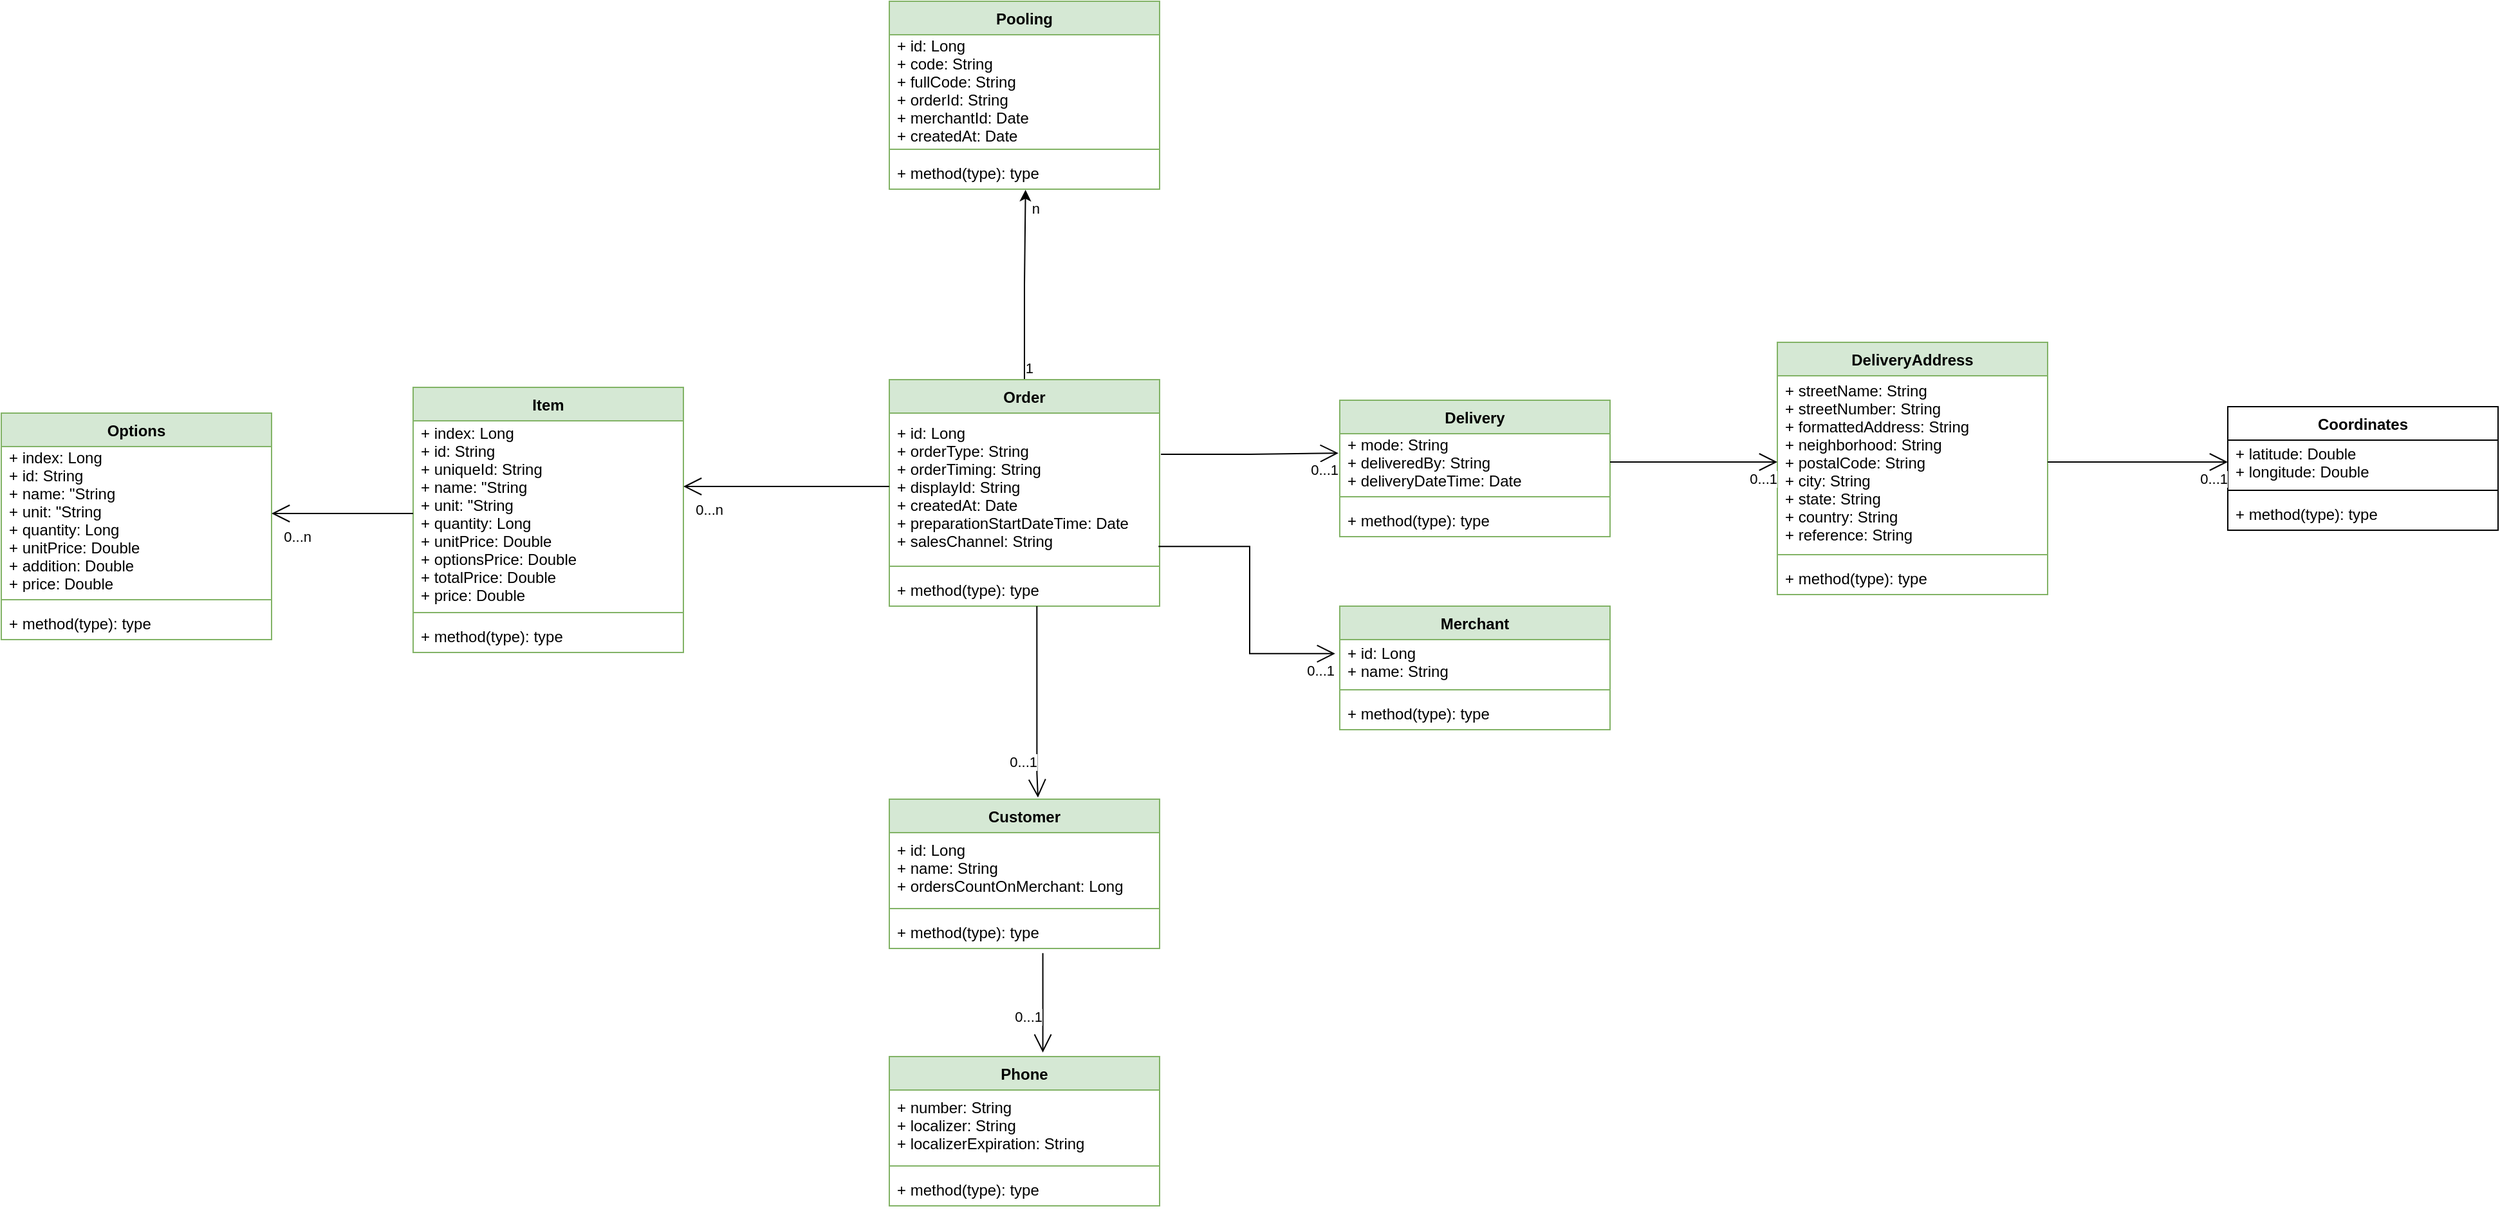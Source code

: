 <mxfile version="20.7.4" type="github"><diagram id="C5RBs43oDa-KdzZeNtuy" name="Page-1"><mxGraphModel dx="1566" dy="1559" grid="1" gridSize="10" guides="1" tooltips="1" connect="1" arrows="1" fold="1" page="1" pageScale="1" pageWidth="827" pageHeight="1169" math="0" shadow="0"><root><mxCell id="WIyWlLk6GJQsqaUBKTNV-0"/><mxCell id="WIyWlLk6GJQsqaUBKTNV-1" parent="WIyWlLk6GJQsqaUBKTNV-0"/><mxCell id="MhJyDKK-E_zmOzIPx0ev-69" style="edgeStyle=orthogonalEdgeStyle;rounded=0;orthogonalLoop=1;jettySize=auto;html=1;entryX=0.504;entryY=1.017;entryDx=0;entryDy=0;entryPerimeter=0;startArrow=none;startFill=0;" edge="1" parent="WIyWlLk6GJQsqaUBKTNV-1" source="MhJyDKK-E_zmOzIPx0ev-3" target="MhJyDKK-E_zmOzIPx0ev-68"><mxGeometry relative="1" as="geometry"/></mxCell><mxCell id="MhJyDKK-E_zmOzIPx0ev-3" value="Order" style="swimlane;fontStyle=1;align=center;verticalAlign=top;childLayout=stackLayout;horizontal=1;startSize=26;horizontalStack=0;resizeParent=1;resizeParentMax=0;resizeLast=0;collapsible=1;marginBottom=0;fillColor=#d5e8d4;strokeColor=#82b366;" vertex="1" parent="WIyWlLk6GJQsqaUBKTNV-1"><mxGeometry x="20" y="44" width="210" height="176" as="geometry"/></mxCell><mxCell id="MhJyDKK-E_zmOzIPx0ev-4" value="+ id: Long&#10;+ orderType: String&#10;+ orderTiming: String&#10;+ displayId: String&#10;+ createdAt: Date&#10;+ preparationStartDateTime: Date&#10;+ salesChannel: String" style="text;strokeColor=none;fillColor=none;align=left;verticalAlign=middle;spacingLeft=4;spacingRight=4;overflow=hidden;rotatable=0;points=[[0,0.5],[1,0.5]];portConstraint=eastwest;strokeWidth=1;spacing=2;spacingBottom=0;spacingTop=0;horizontal=1;" vertex="1" parent="MhJyDKK-E_zmOzIPx0ev-3"><mxGeometry y="26" width="210" height="114" as="geometry"/></mxCell><mxCell id="MhJyDKK-E_zmOzIPx0ev-5" value="" style="line;strokeWidth=1;fillColor=none;align=left;verticalAlign=middle;spacingTop=-1;spacingLeft=3;spacingRight=3;rotatable=0;labelPosition=right;points=[];portConstraint=eastwest;strokeColor=inherit;" vertex="1" parent="MhJyDKK-E_zmOzIPx0ev-3"><mxGeometry y="140" width="210" height="10" as="geometry"/></mxCell><mxCell id="MhJyDKK-E_zmOzIPx0ev-6" value="+ method(type): type" style="text;strokeColor=none;fillColor=none;align=left;verticalAlign=top;spacingLeft=4;spacingRight=4;overflow=hidden;rotatable=0;points=[[0,0.5],[1,0.5]];portConstraint=eastwest;" vertex="1" parent="MhJyDKK-E_zmOzIPx0ev-3"><mxGeometry y="150" width="210" height="26" as="geometry"/></mxCell><mxCell id="MhJyDKK-E_zmOzIPx0ev-8" value="Delivery" style="swimlane;fontStyle=1;align=center;verticalAlign=top;childLayout=stackLayout;horizontal=1;startSize=26;horizontalStack=0;resizeParent=1;resizeParentMax=0;resizeLast=0;collapsible=1;marginBottom=0;fillColor=#d5e8d4;strokeColor=#82b366;" vertex="1" parent="WIyWlLk6GJQsqaUBKTNV-1"><mxGeometry x="370" y="60" width="210" height="106" as="geometry"/></mxCell><mxCell id="MhJyDKK-E_zmOzIPx0ev-9" value="+ mode: String&#10;+ deliveredBy: String&#10;+ deliveryDateTime: Date" style="text;strokeColor=none;fillColor=none;align=left;verticalAlign=middle;spacingLeft=4;spacingRight=4;overflow=hidden;rotatable=0;points=[[0,0.5],[1,0.5]];portConstraint=eastwest;strokeWidth=1;spacing=2;spacingBottom=0;spacingTop=0;horizontal=1;" vertex="1" parent="MhJyDKK-E_zmOzIPx0ev-8"><mxGeometry y="26" width="210" height="44" as="geometry"/></mxCell><mxCell id="MhJyDKK-E_zmOzIPx0ev-10" value="" style="line;strokeWidth=1;fillColor=none;align=left;verticalAlign=middle;spacingTop=-1;spacingLeft=3;spacingRight=3;rotatable=0;labelPosition=right;points=[];portConstraint=eastwest;strokeColor=inherit;" vertex="1" parent="MhJyDKK-E_zmOzIPx0ev-8"><mxGeometry y="70" width="210" height="10" as="geometry"/></mxCell><mxCell id="MhJyDKK-E_zmOzIPx0ev-11" value="+ method(type): type" style="text;strokeColor=none;fillColor=none;align=left;verticalAlign=top;spacingLeft=4;spacingRight=4;overflow=hidden;rotatable=0;points=[[0,0.5],[1,0.5]];portConstraint=eastwest;" vertex="1" parent="MhJyDKK-E_zmOzIPx0ev-8"><mxGeometry y="80" width="210" height="26" as="geometry"/></mxCell><mxCell id="MhJyDKK-E_zmOzIPx0ev-14" value="" style="endArrow=open;html=1;endSize=12;startArrow=none;startSize=14;startFill=0;edgeStyle=orthogonalEdgeStyle;rounded=0;exitX=1.005;exitY=0.281;exitDx=0;exitDy=0;exitPerimeter=0;entryX=-0.005;entryY=0.343;entryDx=0;entryDy=0;entryPerimeter=0;" edge="1" parent="WIyWlLk6GJQsqaUBKTNV-1" source="MhJyDKK-E_zmOzIPx0ev-4" target="MhJyDKK-E_zmOzIPx0ev-9"><mxGeometry relative="1" as="geometry"><mxPoint x="254" y="110" as="sourcePoint"/><mxPoint x="414" y="110" as="targetPoint"/><Array as="points"><mxPoint x="300" y="102"/></Array></mxGeometry></mxCell><mxCell id="MhJyDKK-E_zmOzIPx0ev-16" value="0...1" style="edgeLabel;resizable=0;html=1;align=right;verticalAlign=top;strokeWidth=1;" connectable="0" vertex="1" parent="MhJyDKK-E_zmOzIPx0ev-14"><mxGeometry x="1" relative="1" as="geometry"/></mxCell><mxCell id="MhJyDKK-E_zmOzIPx0ev-17" value="DeliveryAddress" style="swimlane;fontStyle=1;align=center;verticalAlign=top;childLayout=stackLayout;horizontal=1;startSize=26;horizontalStack=0;resizeParent=1;resizeParentMax=0;resizeLast=0;collapsible=1;marginBottom=0;fillColor=#d5e8d4;strokeColor=#82b366;" vertex="1" parent="WIyWlLk6GJQsqaUBKTNV-1"><mxGeometry x="710" y="15" width="210" height="196" as="geometry"/></mxCell><mxCell id="MhJyDKK-E_zmOzIPx0ev-18" value="+ streetName: String&#10;+ streetNumber: String&#10;+ formattedAddress: String&#10;+ neighborhood: String&#10;+ postalCode: String&#10;+ city: String&#10;+ state: String&#10;+ country: String&#10;+ reference: String" style="text;strokeColor=none;fillColor=none;align=left;verticalAlign=middle;spacingLeft=4;spacingRight=4;overflow=hidden;rotatable=0;points=[[0,0.5],[1,0.5]];portConstraint=eastwest;strokeWidth=1;spacing=2;spacingBottom=0;spacingTop=0;horizontal=1;" vertex="1" parent="MhJyDKK-E_zmOzIPx0ev-17"><mxGeometry y="26" width="210" height="134" as="geometry"/></mxCell><mxCell id="MhJyDKK-E_zmOzIPx0ev-19" value="" style="line;strokeWidth=1;fillColor=none;align=left;verticalAlign=middle;spacingTop=-1;spacingLeft=3;spacingRight=3;rotatable=0;labelPosition=right;points=[];portConstraint=eastwest;strokeColor=inherit;" vertex="1" parent="MhJyDKK-E_zmOzIPx0ev-17"><mxGeometry y="160" width="210" height="10" as="geometry"/></mxCell><mxCell id="MhJyDKK-E_zmOzIPx0ev-20" value="+ method(type): type" style="text;strokeColor=none;fillColor=none;align=left;verticalAlign=top;spacingLeft=4;spacingRight=4;overflow=hidden;rotatable=0;points=[[0,0.5],[1,0.5]];portConstraint=eastwest;" vertex="1" parent="MhJyDKK-E_zmOzIPx0ev-17"><mxGeometry y="170" width="210" height="26" as="geometry"/></mxCell><mxCell id="MhJyDKK-E_zmOzIPx0ev-21" value="" style="endArrow=open;html=1;endSize=12;startArrow=none;startSize=14;startFill=0;edgeStyle=orthogonalEdgeStyle;rounded=0;exitX=1;exitY=0.5;exitDx=0;exitDy=0;entryX=0;entryY=0.5;entryDx=0;entryDy=0;" edge="1" parent="WIyWlLk6GJQsqaUBKTNV-1" source="MhJyDKK-E_zmOzIPx0ev-9" target="MhJyDKK-E_zmOzIPx0ev-18"><mxGeometry relative="1" as="geometry"><mxPoint x="560" y="200.274" as="sourcePoint"/><mxPoint x="697.69" y="200" as="targetPoint"/></mxGeometry></mxCell><mxCell id="MhJyDKK-E_zmOzIPx0ev-22" value="0...1" style="edgeLabel;resizable=0;html=1;align=right;verticalAlign=top;strokeWidth=1;" connectable="0" vertex="1" parent="MhJyDKK-E_zmOzIPx0ev-21"><mxGeometry x="1" relative="1" as="geometry"/></mxCell><mxCell id="MhJyDKK-E_zmOzIPx0ev-23" value="Coordinates" style="swimlane;fontStyle=1;align=center;verticalAlign=top;childLayout=stackLayout;horizontal=1;startSize=26;horizontalStack=0;resizeParent=1;resizeParentMax=0;resizeLast=0;collapsible=1;marginBottom=0;" vertex="1" parent="WIyWlLk6GJQsqaUBKTNV-1"><mxGeometry x="1060" y="65" width="210" height="96" as="geometry"/></mxCell><mxCell id="MhJyDKK-E_zmOzIPx0ev-24" value="+ latitude: Double&#10;+ longitude: Double" style="text;strokeColor=none;fillColor=none;align=left;verticalAlign=middle;spacingLeft=4;spacingRight=4;overflow=hidden;rotatable=0;points=[[0,0.5],[1,0.5]];portConstraint=eastwest;strokeWidth=1;spacing=2;spacingBottom=0;spacingTop=0;horizontal=1;" vertex="1" parent="MhJyDKK-E_zmOzIPx0ev-23"><mxGeometry y="26" width="210" height="34" as="geometry"/></mxCell><mxCell id="MhJyDKK-E_zmOzIPx0ev-25" value="" style="line;strokeWidth=1;fillColor=none;align=left;verticalAlign=middle;spacingTop=-1;spacingLeft=3;spacingRight=3;rotatable=0;labelPosition=right;points=[];portConstraint=eastwest;strokeColor=inherit;" vertex="1" parent="MhJyDKK-E_zmOzIPx0ev-23"><mxGeometry y="60" width="210" height="10" as="geometry"/></mxCell><mxCell id="MhJyDKK-E_zmOzIPx0ev-26" value="+ method(type): type" style="text;strokeColor=none;fillColor=none;align=left;verticalAlign=top;spacingLeft=4;spacingRight=4;overflow=hidden;rotatable=0;points=[[0,0.5],[1,0.5]];portConstraint=eastwest;" vertex="1" parent="MhJyDKK-E_zmOzIPx0ev-23"><mxGeometry y="70" width="210" height="26" as="geometry"/></mxCell><mxCell id="MhJyDKK-E_zmOzIPx0ev-27" value="" style="endArrow=open;html=1;endSize=12;startArrow=none;startSize=14;startFill=0;edgeStyle=orthogonalEdgeStyle;rounded=0;exitX=1;exitY=0.5;exitDx=0;exitDy=0;entryX=0;entryY=0.5;entryDx=0;entryDy=0;" edge="1" parent="WIyWlLk6GJQsqaUBKTNV-1" source="MhJyDKK-E_zmOzIPx0ev-18" target="MhJyDKK-E_zmOzIPx0ev-24"><mxGeometry relative="1" as="geometry"><mxPoint x="950" y="118" as="sourcePoint"/><mxPoint x="1080" y="118" as="targetPoint"/></mxGeometry></mxCell><mxCell id="MhJyDKK-E_zmOzIPx0ev-28" value="0...1" style="edgeLabel;resizable=0;html=1;align=right;verticalAlign=top;strokeWidth=1;" connectable="0" vertex="1" parent="MhJyDKK-E_zmOzIPx0ev-27"><mxGeometry x="1" relative="1" as="geometry"/></mxCell><mxCell id="MhJyDKK-E_zmOzIPx0ev-29" value="Merchant" style="swimlane;fontStyle=1;align=center;verticalAlign=top;childLayout=stackLayout;horizontal=1;startSize=26;horizontalStack=0;resizeParent=1;resizeParentMax=0;resizeLast=0;collapsible=1;marginBottom=0;fillColor=#d5e8d4;strokeColor=#82b366;" vertex="1" parent="WIyWlLk6GJQsqaUBKTNV-1"><mxGeometry x="370" y="220" width="210" height="96" as="geometry"/></mxCell><mxCell id="MhJyDKK-E_zmOzIPx0ev-30" value="+ id: Long&#10;+ name: String" style="text;strokeColor=none;fillColor=none;align=left;verticalAlign=middle;spacingLeft=4;spacingRight=4;overflow=hidden;rotatable=0;points=[[0,0.5],[1,0.5]];portConstraint=eastwest;strokeWidth=1;spacing=2;spacingBottom=0;spacingTop=0;horizontal=1;" vertex="1" parent="MhJyDKK-E_zmOzIPx0ev-29"><mxGeometry y="26" width="210" height="34" as="geometry"/></mxCell><mxCell id="MhJyDKK-E_zmOzIPx0ev-31" value="" style="line;strokeWidth=1;fillColor=none;align=left;verticalAlign=middle;spacingTop=-1;spacingLeft=3;spacingRight=3;rotatable=0;labelPosition=right;points=[];portConstraint=eastwest;strokeColor=inherit;" vertex="1" parent="MhJyDKK-E_zmOzIPx0ev-29"><mxGeometry y="60" width="210" height="10" as="geometry"/></mxCell><mxCell id="MhJyDKK-E_zmOzIPx0ev-32" value="+ method(type): type" style="text;strokeColor=none;fillColor=none;align=left;verticalAlign=top;spacingLeft=4;spacingRight=4;overflow=hidden;rotatable=0;points=[[0,0.5],[1,0.5]];portConstraint=eastwest;" vertex="1" parent="MhJyDKK-E_zmOzIPx0ev-29"><mxGeometry y="70" width="210" height="26" as="geometry"/></mxCell><mxCell id="MhJyDKK-E_zmOzIPx0ev-33" value="" style="endArrow=open;html=1;endSize=12;startArrow=none;startSize=14;startFill=0;edgeStyle=orthogonalEdgeStyle;rounded=0;exitX=0.996;exitY=0.909;exitDx=0;exitDy=0;exitPerimeter=0;entryX=-0.017;entryY=0.321;entryDx=0;entryDy=0;entryPerimeter=0;" edge="1" parent="WIyWlLk6GJQsqaUBKTNV-1" source="MhJyDKK-E_zmOzIPx0ev-4" target="MhJyDKK-E_zmOzIPx0ev-30"><mxGeometry relative="1" as="geometry"><mxPoint x="241.05" y="190.274" as="sourcePoint"/><mxPoint x="378.74" y="190" as="targetPoint"/></mxGeometry></mxCell><mxCell id="MhJyDKK-E_zmOzIPx0ev-34" value="0...1" style="edgeLabel;resizable=0;html=1;align=right;verticalAlign=top;strokeWidth=1;" connectable="0" vertex="1" parent="MhJyDKK-E_zmOzIPx0ev-33"><mxGeometry x="1" relative="1" as="geometry"/></mxCell><mxCell id="MhJyDKK-E_zmOzIPx0ev-35" value="Customer" style="swimlane;fontStyle=1;align=center;verticalAlign=top;childLayout=stackLayout;horizontal=1;startSize=26;horizontalStack=0;resizeParent=1;resizeParentMax=0;resizeLast=0;collapsible=1;marginBottom=0;fillColor=#d5e8d4;strokeColor=#82b366;" vertex="1" parent="WIyWlLk6GJQsqaUBKTNV-1"><mxGeometry x="20" y="370" width="210" height="116" as="geometry"/></mxCell><mxCell id="MhJyDKK-E_zmOzIPx0ev-36" value="+ id: Long&#10;+ name: String&#10;+ ordersCountOnMerchant: Long" style="text;strokeColor=none;fillColor=none;align=left;verticalAlign=middle;spacingLeft=4;spacingRight=4;overflow=hidden;rotatable=0;points=[[0,0.5],[1,0.5]];portConstraint=eastwest;strokeWidth=1;spacing=2;spacingBottom=0;spacingTop=0;horizontal=1;" vertex="1" parent="MhJyDKK-E_zmOzIPx0ev-35"><mxGeometry y="26" width="210" height="54" as="geometry"/></mxCell><mxCell id="MhJyDKK-E_zmOzIPx0ev-37" value="" style="line;strokeWidth=1;fillColor=none;align=left;verticalAlign=middle;spacingTop=-1;spacingLeft=3;spacingRight=3;rotatable=0;labelPosition=right;points=[];portConstraint=eastwest;strokeColor=inherit;" vertex="1" parent="MhJyDKK-E_zmOzIPx0ev-35"><mxGeometry y="80" width="210" height="10" as="geometry"/></mxCell><mxCell id="MhJyDKK-E_zmOzIPx0ev-38" value="+ method(type): type" style="text;strokeColor=none;fillColor=none;align=left;verticalAlign=top;spacingLeft=4;spacingRight=4;overflow=hidden;rotatable=0;points=[[0,0.5],[1,0.5]];portConstraint=eastwest;" vertex="1" parent="MhJyDKK-E_zmOzIPx0ev-35"><mxGeometry y="90" width="210" height="26" as="geometry"/></mxCell><mxCell id="MhJyDKK-E_zmOzIPx0ev-39" value="Phone" style="swimlane;fontStyle=1;align=center;verticalAlign=top;childLayout=stackLayout;horizontal=1;startSize=26;horizontalStack=0;resizeParent=1;resizeParentMax=0;resizeLast=0;collapsible=1;marginBottom=0;fillColor=#d5e8d4;strokeColor=#82b366;" vertex="1" parent="WIyWlLk6GJQsqaUBKTNV-1"><mxGeometry x="20" y="570" width="210" height="116" as="geometry"/></mxCell><mxCell id="MhJyDKK-E_zmOzIPx0ev-40" value="+ number: String&#10;+ localizer: String&#10;+ localizerExpiration: String" style="text;strokeColor=none;fillColor=none;align=left;verticalAlign=middle;spacingLeft=4;spacingRight=4;overflow=hidden;rotatable=0;points=[[0,0.5],[1,0.5]];portConstraint=eastwest;strokeWidth=1;spacing=2;spacingBottom=0;spacingTop=0;horizontal=1;" vertex="1" parent="MhJyDKK-E_zmOzIPx0ev-39"><mxGeometry y="26" width="210" height="54" as="geometry"/></mxCell><mxCell id="MhJyDKK-E_zmOzIPx0ev-41" value="" style="line;strokeWidth=1;fillColor=none;align=left;verticalAlign=middle;spacingTop=-1;spacingLeft=3;spacingRight=3;rotatable=0;labelPosition=right;points=[];portConstraint=eastwest;strokeColor=inherit;" vertex="1" parent="MhJyDKK-E_zmOzIPx0ev-39"><mxGeometry y="80" width="210" height="10" as="geometry"/></mxCell><mxCell id="MhJyDKK-E_zmOzIPx0ev-42" value="+ method(type): type" style="text;strokeColor=none;fillColor=none;align=left;verticalAlign=top;spacingLeft=4;spacingRight=4;overflow=hidden;rotatable=0;points=[[0,0.5],[1,0.5]];portConstraint=eastwest;" vertex="1" parent="MhJyDKK-E_zmOzIPx0ev-39"><mxGeometry y="90" width="210" height="26" as="geometry"/></mxCell><mxCell id="MhJyDKK-E_zmOzIPx0ev-43" value="" style="endArrow=open;html=1;endSize=12;startArrow=none;startSize=14;startFill=0;edgeStyle=orthogonalEdgeStyle;rounded=0;exitX=0.546;exitY=1;exitDx=0;exitDy=0;exitPerimeter=0;entryX=0.55;entryY=-0.011;entryDx=0;entryDy=0;entryPerimeter=0;" edge="1" parent="WIyWlLk6GJQsqaUBKTNV-1" source="MhJyDKK-E_zmOzIPx0ev-6" target="MhJyDKK-E_zmOzIPx0ev-35"><mxGeometry relative="1" as="geometry"><mxPoint x="120.0" y="263.274" as="sourcePoint"/><mxPoint x="140" y="350" as="targetPoint"/><Array as="points"><mxPoint x="135" y="350"/></Array></mxGeometry></mxCell><mxCell id="MhJyDKK-E_zmOzIPx0ev-44" value="0...1" style="edgeLabel;resizable=0;html=1;align=right;verticalAlign=top;strokeWidth=1;" connectable="0" vertex="1" parent="MhJyDKK-E_zmOzIPx0ev-43"><mxGeometry x="1" relative="1" as="geometry"><mxPoint y="-41" as="offset"/></mxGeometry></mxCell><mxCell id="MhJyDKK-E_zmOzIPx0ev-45" value="" style="endArrow=open;html=1;endSize=12;startArrow=none;startSize=14;startFill=0;edgeStyle=orthogonalEdgeStyle;rounded=0;exitX=0.568;exitY=1.14;exitDx=0;exitDy=0;exitPerimeter=0;entryX=0.568;entryY=-0.027;entryDx=0;entryDy=0;entryPerimeter=0;" edge="1" parent="WIyWlLk6GJQsqaUBKTNV-1" source="MhJyDKK-E_zmOzIPx0ev-38" target="MhJyDKK-E_zmOzIPx0ev-39"><mxGeometry relative="1" as="geometry"><mxPoint x="260" y="417.28" as="sourcePoint"/><mxPoint x="260.84" y="570.004" as="targetPoint"/><Array as="points"><mxPoint x="139" y="530"/><mxPoint x="139" y="530"/></Array></mxGeometry></mxCell><mxCell id="MhJyDKK-E_zmOzIPx0ev-46" value="0...1" style="edgeLabel;resizable=0;html=1;align=right;verticalAlign=top;strokeWidth=1;" connectable="0" vertex="1" parent="MhJyDKK-E_zmOzIPx0ev-45"><mxGeometry x="1" relative="1" as="geometry"><mxPoint y="-41" as="offset"/></mxGeometry></mxCell><mxCell id="MhJyDKK-E_zmOzIPx0ev-47" value="Item" style="swimlane;fontStyle=1;align=center;verticalAlign=top;childLayout=stackLayout;horizontal=1;startSize=26;horizontalStack=0;resizeParent=1;resizeParentMax=0;resizeLast=0;collapsible=1;marginBottom=0;fillColor=#d5e8d4;strokeColor=#82b366;" vertex="1" parent="WIyWlLk6GJQsqaUBKTNV-1"><mxGeometry x="-350" y="50" width="210" height="206" as="geometry"/></mxCell><mxCell id="MhJyDKK-E_zmOzIPx0ev-48" value="+ index: Long&#10;+ id: String&#10;+ uniqueId: String&#10;+ name: &quot;String&#10;+ unit: &quot;String&#10;+ quantity: Long&#10;+ unitPrice: Double&#10;+ optionsPrice: Double&#10;+ totalPrice: Double&#10;+ price: Double" style="text;strokeColor=none;fillColor=none;align=left;verticalAlign=middle;spacingLeft=4;spacingRight=4;overflow=hidden;rotatable=0;points=[[0,0.5],[1,0.5]];portConstraint=eastwest;strokeWidth=1;spacing=2;spacingBottom=0;spacingTop=0;horizontal=1;" vertex="1" parent="MhJyDKK-E_zmOzIPx0ev-47"><mxGeometry y="26" width="210" height="144" as="geometry"/></mxCell><mxCell id="MhJyDKK-E_zmOzIPx0ev-49" value="" style="line;strokeWidth=1;fillColor=none;align=left;verticalAlign=middle;spacingTop=-1;spacingLeft=3;spacingRight=3;rotatable=0;labelPosition=right;points=[];portConstraint=eastwest;strokeColor=inherit;" vertex="1" parent="MhJyDKK-E_zmOzIPx0ev-47"><mxGeometry y="170" width="210" height="10" as="geometry"/></mxCell><mxCell id="MhJyDKK-E_zmOzIPx0ev-50" value="+ method(type): type" style="text;strokeColor=none;fillColor=none;align=left;verticalAlign=top;spacingLeft=4;spacingRight=4;overflow=hidden;rotatable=0;points=[[0,0.5],[1,0.5]];portConstraint=eastwest;" vertex="1" parent="MhJyDKK-E_zmOzIPx0ev-47"><mxGeometry y="180" width="210" height="26" as="geometry"/></mxCell><mxCell id="MhJyDKK-E_zmOzIPx0ev-51" value="" style="endArrow=open;html=1;endSize=12;startArrow=none;startSize=14;startFill=0;edgeStyle=orthogonalEdgeStyle;rounded=0;exitX=0;exitY=0.5;exitDx=0;exitDy=0;" edge="1" parent="WIyWlLk6GJQsqaUBKTNV-1" source="MhJyDKK-E_zmOzIPx0ev-4"><mxGeometry relative="1" as="geometry"><mxPoint x="-250.0" y="270.944" as="sourcePoint"/><mxPoint x="-140" y="127" as="targetPoint"/><Array as="points"><mxPoint x="-70" y="127"/><mxPoint x="-70" y="127"/></Array></mxGeometry></mxCell><mxCell id="MhJyDKK-E_zmOzIPx0ev-52" value="0...n" style="edgeLabel;resizable=0;html=1;align=right;verticalAlign=top;strokeWidth=1;" connectable="0" vertex="1" parent="MhJyDKK-E_zmOzIPx0ev-51"><mxGeometry x="1" relative="1" as="geometry"><mxPoint x="31" y="5" as="offset"/></mxGeometry></mxCell><mxCell id="MhJyDKK-E_zmOzIPx0ev-53" value="Options" style="swimlane;fontStyle=1;align=center;verticalAlign=top;childLayout=stackLayout;horizontal=1;startSize=26;horizontalStack=0;resizeParent=1;resizeParentMax=0;resizeLast=0;collapsible=1;marginBottom=0;fillColor=#d5e8d4;strokeColor=#82b366;" vertex="1" parent="WIyWlLk6GJQsqaUBKTNV-1"><mxGeometry x="-670" y="70" width="210" height="176" as="geometry"/></mxCell><mxCell id="MhJyDKK-E_zmOzIPx0ev-54" value="+ index: Long&#10;+ id: String&#10;+ name: &quot;String&#10;+ unit: &quot;String&#10;+ quantity: Long&#10;+ unitPrice: Double&#10;+ addition: Double&#10;+ price: Double" style="text;strokeColor=none;fillColor=none;align=left;verticalAlign=middle;spacingLeft=4;spacingRight=4;overflow=hidden;rotatable=0;points=[[0,0.5],[1,0.5]];portConstraint=eastwest;strokeWidth=1;spacing=2;spacingBottom=0;spacingTop=0;horizontal=1;" vertex="1" parent="MhJyDKK-E_zmOzIPx0ev-53"><mxGeometry y="26" width="210" height="114" as="geometry"/></mxCell><mxCell id="MhJyDKK-E_zmOzIPx0ev-55" value="" style="line;strokeWidth=1;fillColor=none;align=left;verticalAlign=middle;spacingTop=-1;spacingLeft=3;spacingRight=3;rotatable=0;labelPosition=right;points=[];portConstraint=eastwest;strokeColor=inherit;" vertex="1" parent="MhJyDKK-E_zmOzIPx0ev-53"><mxGeometry y="140" width="210" height="10" as="geometry"/></mxCell><mxCell id="MhJyDKK-E_zmOzIPx0ev-56" value="+ method(type): type" style="text;strokeColor=none;fillColor=none;align=left;verticalAlign=top;spacingLeft=4;spacingRight=4;overflow=hidden;rotatable=0;points=[[0,0.5],[1,0.5]];portConstraint=eastwest;" vertex="1" parent="MhJyDKK-E_zmOzIPx0ev-53"><mxGeometry y="150" width="210" height="26" as="geometry"/></mxCell><mxCell id="MhJyDKK-E_zmOzIPx0ev-63" value="" style="endArrow=open;html=1;endSize=12;startArrow=none;startSize=14;startFill=0;edgeStyle=orthogonalEdgeStyle;rounded=0;exitX=0;exitY=0.5;exitDx=0;exitDy=0;" edge="1" parent="WIyWlLk6GJQsqaUBKTNV-1" source="MhJyDKK-E_zmOzIPx0ev-48"><mxGeometry relative="1" as="geometry"><mxPoint x="-370" y="143" as="sourcePoint"/><mxPoint x="-460" y="148" as="targetPoint"/><Array as="points"><mxPoint x="-460" y="148"/></Array></mxGeometry></mxCell><mxCell id="MhJyDKK-E_zmOzIPx0ev-64" value="0...n" style="edgeLabel;resizable=0;html=1;align=right;verticalAlign=top;strokeWidth=1;" connectable="0" vertex="1" parent="MhJyDKK-E_zmOzIPx0ev-63"><mxGeometry x="1" relative="1" as="geometry"><mxPoint x="31" y="5" as="offset"/></mxGeometry></mxCell><mxCell id="MhJyDKK-E_zmOzIPx0ev-65" value="Pooling" style="swimlane;fontStyle=1;align=center;verticalAlign=top;childLayout=stackLayout;horizontal=1;startSize=26;horizontalStack=0;resizeParent=1;resizeParentMax=0;resizeLast=0;collapsible=1;marginBottom=0;fillColor=#d5e8d4;strokeColor=#82b366;" vertex="1" parent="WIyWlLk6GJQsqaUBKTNV-1"><mxGeometry x="20" y="-250" width="210" height="146" as="geometry"/></mxCell><mxCell id="MhJyDKK-E_zmOzIPx0ev-66" value="+ id: Long&#10;+ code: String&#10;+ fullCode: String&#10;+ orderId: String&#10;+ merchantId: Date&#10;+ createdAt: Date" style="text;strokeColor=none;fillColor=none;align=left;verticalAlign=middle;spacingLeft=4;spacingRight=4;overflow=hidden;rotatable=0;points=[[0,0.5],[1,0.5]];portConstraint=eastwest;strokeWidth=1;spacing=2;spacingBottom=0;spacingTop=0;horizontal=1;" vertex="1" parent="MhJyDKK-E_zmOzIPx0ev-65"><mxGeometry y="26" width="210" height="84" as="geometry"/></mxCell><mxCell id="MhJyDKK-E_zmOzIPx0ev-67" value="" style="line;strokeWidth=1;fillColor=none;align=left;verticalAlign=middle;spacingTop=-1;spacingLeft=3;spacingRight=3;rotatable=0;labelPosition=right;points=[];portConstraint=eastwest;strokeColor=inherit;" vertex="1" parent="MhJyDKK-E_zmOzIPx0ev-65"><mxGeometry y="110" width="210" height="10" as="geometry"/></mxCell><mxCell id="MhJyDKK-E_zmOzIPx0ev-68" value="+ method(type): type" style="text;strokeColor=none;fillColor=none;align=left;verticalAlign=top;spacingLeft=4;spacingRight=4;overflow=hidden;rotatable=0;points=[[0,0.5],[1,0.5]];portConstraint=eastwest;" vertex="1" parent="MhJyDKK-E_zmOzIPx0ev-65"><mxGeometry y="120" width="210" height="26" as="geometry"/></mxCell><mxCell id="MhJyDKK-E_zmOzIPx0ev-70" value="1" style="edgeLabel;resizable=0;html=1;align=right;verticalAlign=top;strokeWidth=1;" connectable="0" vertex="1" parent="WIyWlLk6GJQsqaUBKTNV-1"><mxGeometry x="149.996" y="19.998" as="geometry"><mxPoint x="-17" y="2" as="offset"/></mxGeometry></mxCell><mxCell id="MhJyDKK-E_zmOzIPx0ev-74" value="n" style="edgeLabel;resizable=0;html=1;align=right;verticalAlign=top;strokeWidth=1;" connectable="0" vertex="1" parent="WIyWlLk6GJQsqaUBKTNV-1"><mxGeometry x="159.996" y="-100.002" as="geometry"><mxPoint x="-22" y="-2" as="offset"/></mxGeometry></mxCell></root></mxGraphModel></diagram></mxfile>